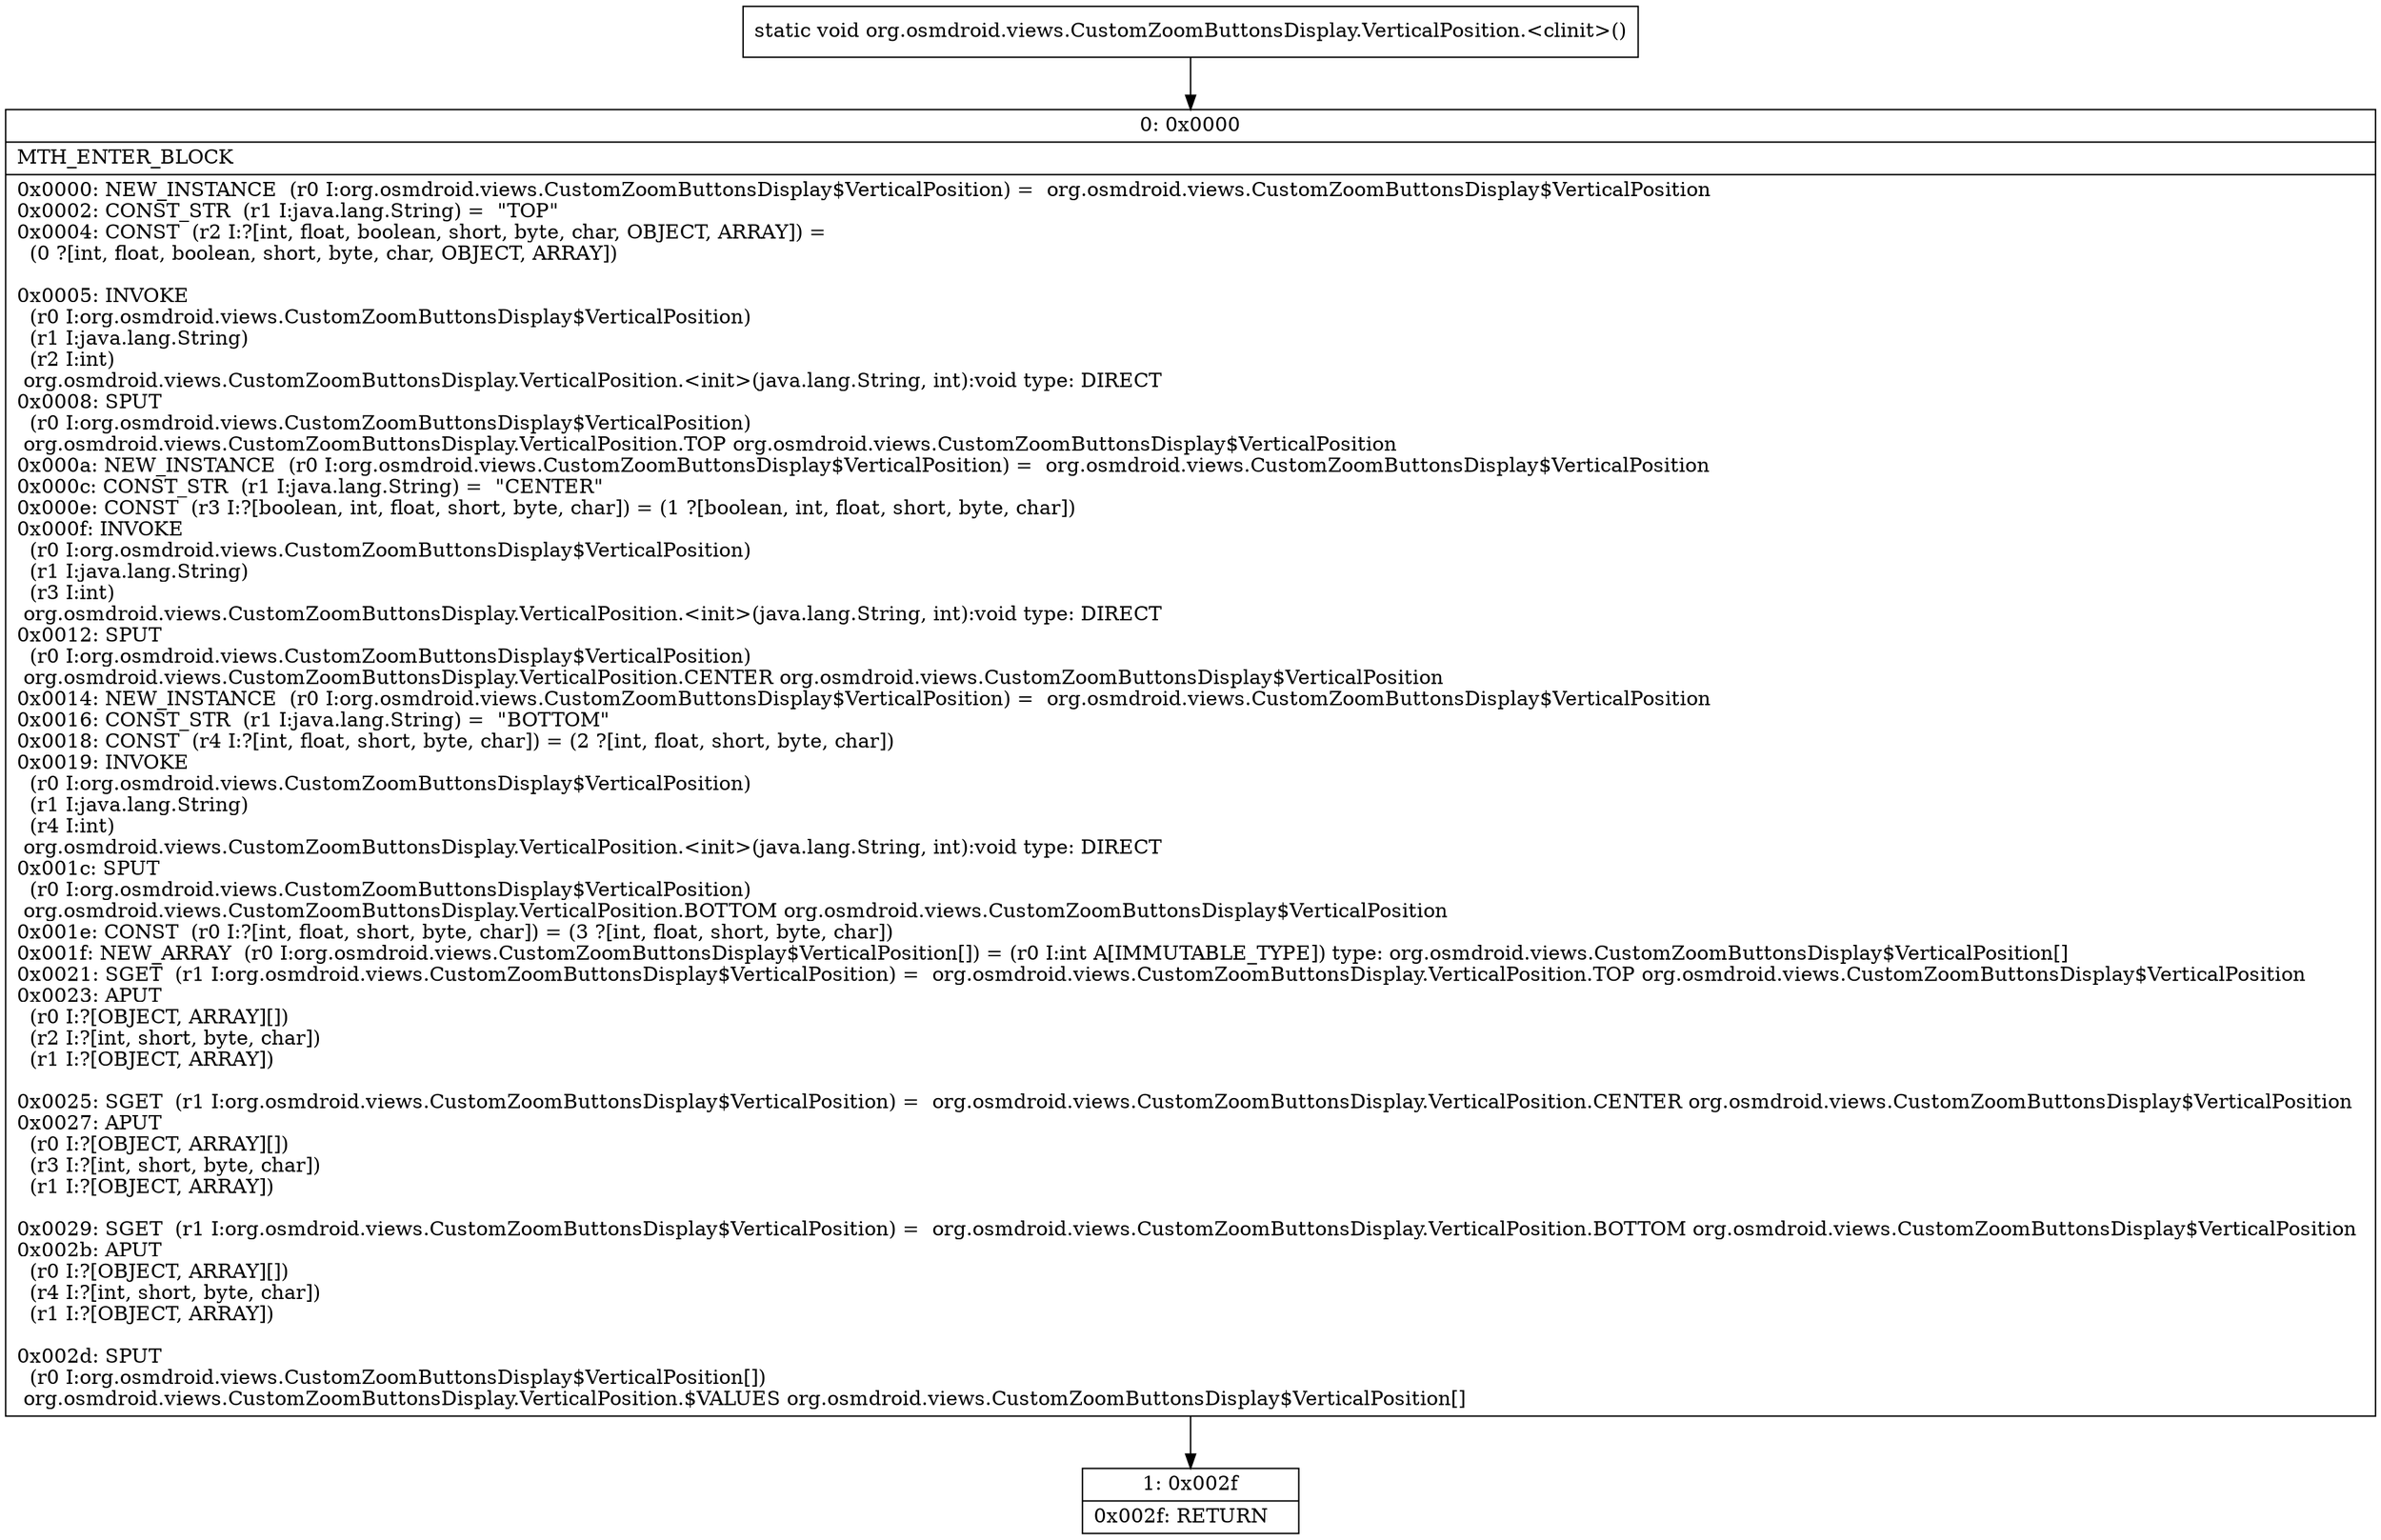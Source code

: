 digraph "CFG fororg.osmdroid.views.CustomZoomButtonsDisplay.VerticalPosition.\<clinit\>()V" {
Node_0 [shape=record,label="{0\:\ 0x0000|MTH_ENTER_BLOCK\l|0x0000: NEW_INSTANCE  (r0 I:org.osmdroid.views.CustomZoomButtonsDisplay$VerticalPosition) =  org.osmdroid.views.CustomZoomButtonsDisplay$VerticalPosition \l0x0002: CONST_STR  (r1 I:java.lang.String) =  \"TOP\" \l0x0004: CONST  (r2 I:?[int, float, boolean, short, byte, char, OBJECT, ARRAY]) = \l  (0 ?[int, float, boolean, short, byte, char, OBJECT, ARRAY])\l \l0x0005: INVOKE  \l  (r0 I:org.osmdroid.views.CustomZoomButtonsDisplay$VerticalPosition)\l  (r1 I:java.lang.String)\l  (r2 I:int)\l org.osmdroid.views.CustomZoomButtonsDisplay.VerticalPosition.\<init\>(java.lang.String, int):void type: DIRECT \l0x0008: SPUT  \l  (r0 I:org.osmdroid.views.CustomZoomButtonsDisplay$VerticalPosition)\l org.osmdroid.views.CustomZoomButtonsDisplay.VerticalPosition.TOP org.osmdroid.views.CustomZoomButtonsDisplay$VerticalPosition \l0x000a: NEW_INSTANCE  (r0 I:org.osmdroid.views.CustomZoomButtonsDisplay$VerticalPosition) =  org.osmdroid.views.CustomZoomButtonsDisplay$VerticalPosition \l0x000c: CONST_STR  (r1 I:java.lang.String) =  \"CENTER\" \l0x000e: CONST  (r3 I:?[boolean, int, float, short, byte, char]) = (1 ?[boolean, int, float, short, byte, char]) \l0x000f: INVOKE  \l  (r0 I:org.osmdroid.views.CustomZoomButtonsDisplay$VerticalPosition)\l  (r1 I:java.lang.String)\l  (r3 I:int)\l org.osmdroid.views.CustomZoomButtonsDisplay.VerticalPosition.\<init\>(java.lang.String, int):void type: DIRECT \l0x0012: SPUT  \l  (r0 I:org.osmdroid.views.CustomZoomButtonsDisplay$VerticalPosition)\l org.osmdroid.views.CustomZoomButtonsDisplay.VerticalPosition.CENTER org.osmdroid.views.CustomZoomButtonsDisplay$VerticalPosition \l0x0014: NEW_INSTANCE  (r0 I:org.osmdroid.views.CustomZoomButtonsDisplay$VerticalPosition) =  org.osmdroid.views.CustomZoomButtonsDisplay$VerticalPosition \l0x0016: CONST_STR  (r1 I:java.lang.String) =  \"BOTTOM\" \l0x0018: CONST  (r4 I:?[int, float, short, byte, char]) = (2 ?[int, float, short, byte, char]) \l0x0019: INVOKE  \l  (r0 I:org.osmdroid.views.CustomZoomButtonsDisplay$VerticalPosition)\l  (r1 I:java.lang.String)\l  (r4 I:int)\l org.osmdroid.views.CustomZoomButtonsDisplay.VerticalPosition.\<init\>(java.lang.String, int):void type: DIRECT \l0x001c: SPUT  \l  (r0 I:org.osmdroid.views.CustomZoomButtonsDisplay$VerticalPosition)\l org.osmdroid.views.CustomZoomButtonsDisplay.VerticalPosition.BOTTOM org.osmdroid.views.CustomZoomButtonsDisplay$VerticalPosition \l0x001e: CONST  (r0 I:?[int, float, short, byte, char]) = (3 ?[int, float, short, byte, char]) \l0x001f: NEW_ARRAY  (r0 I:org.osmdroid.views.CustomZoomButtonsDisplay$VerticalPosition[]) = (r0 I:int A[IMMUTABLE_TYPE]) type: org.osmdroid.views.CustomZoomButtonsDisplay$VerticalPosition[] \l0x0021: SGET  (r1 I:org.osmdroid.views.CustomZoomButtonsDisplay$VerticalPosition) =  org.osmdroid.views.CustomZoomButtonsDisplay.VerticalPosition.TOP org.osmdroid.views.CustomZoomButtonsDisplay$VerticalPosition \l0x0023: APUT  \l  (r0 I:?[OBJECT, ARRAY][])\l  (r2 I:?[int, short, byte, char])\l  (r1 I:?[OBJECT, ARRAY])\l \l0x0025: SGET  (r1 I:org.osmdroid.views.CustomZoomButtonsDisplay$VerticalPosition) =  org.osmdroid.views.CustomZoomButtonsDisplay.VerticalPosition.CENTER org.osmdroid.views.CustomZoomButtonsDisplay$VerticalPosition \l0x0027: APUT  \l  (r0 I:?[OBJECT, ARRAY][])\l  (r3 I:?[int, short, byte, char])\l  (r1 I:?[OBJECT, ARRAY])\l \l0x0029: SGET  (r1 I:org.osmdroid.views.CustomZoomButtonsDisplay$VerticalPosition) =  org.osmdroid.views.CustomZoomButtonsDisplay.VerticalPosition.BOTTOM org.osmdroid.views.CustomZoomButtonsDisplay$VerticalPosition \l0x002b: APUT  \l  (r0 I:?[OBJECT, ARRAY][])\l  (r4 I:?[int, short, byte, char])\l  (r1 I:?[OBJECT, ARRAY])\l \l0x002d: SPUT  \l  (r0 I:org.osmdroid.views.CustomZoomButtonsDisplay$VerticalPosition[])\l org.osmdroid.views.CustomZoomButtonsDisplay.VerticalPosition.$VALUES org.osmdroid.views.CustomZoomButtonsDisplay$VerticalPosition[] \l}"];
Node_1 [shape=record,label="{1\:\ 0x002f|0x002f: RETURN   \l}"];
MethodNode[shape=record,label="{static void org.osmdroid.views.CustomZoomButtonsDisplay.VerticalPosition.\<clinit\>() }"];
MethodNode -> Node_0;
Node_0 -> Node_1;
}

